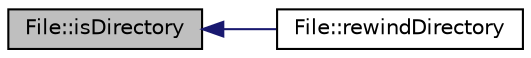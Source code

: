 digraph "File::isDirectory"
{
  edge [fontname="Helvetica",fontsize="10",labelfontname="Helvetica",labelfontsize="10"];
  node [fontname="Helvetica",fontsize="10",shape=record];
  rankdir="LR";
  Node1 [label="File::isDirectory",height=0.2,width=0.4,color="black", fillcolor="grey75", style="filled", fontcolor="black"];
  Node1 -> Node2 [dir="back",color="midnightblue",fontsize="10",style="solid",fontname="Helvetica"];
  Node2 [label="File::rewindDirectory",height=0.2,width=0.4,color="black", fillcolor="white", style="filled",URL="$class_file.html#a0fed2e25f4a38b19c57967d4bb6e3598"];
}
